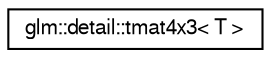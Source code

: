 digraph "Graphical Class Hierarchy"
{
  edge [fontname="FreeSans",fontsize="10",labelfontname="FreeSans",labelfontsize="10"];
  node [fontname="FreeSans",fontsize="10",shape=record];
  rankdir="LR";
  Node1 [label="glm::detail::tmat4x3\< T \>",height=0.2,width=0.4,color="black", fillcolor="white", style="filled",URL="$d9/d5a/structglm_1_1detail_1_1tmat4x3.html"];
}
